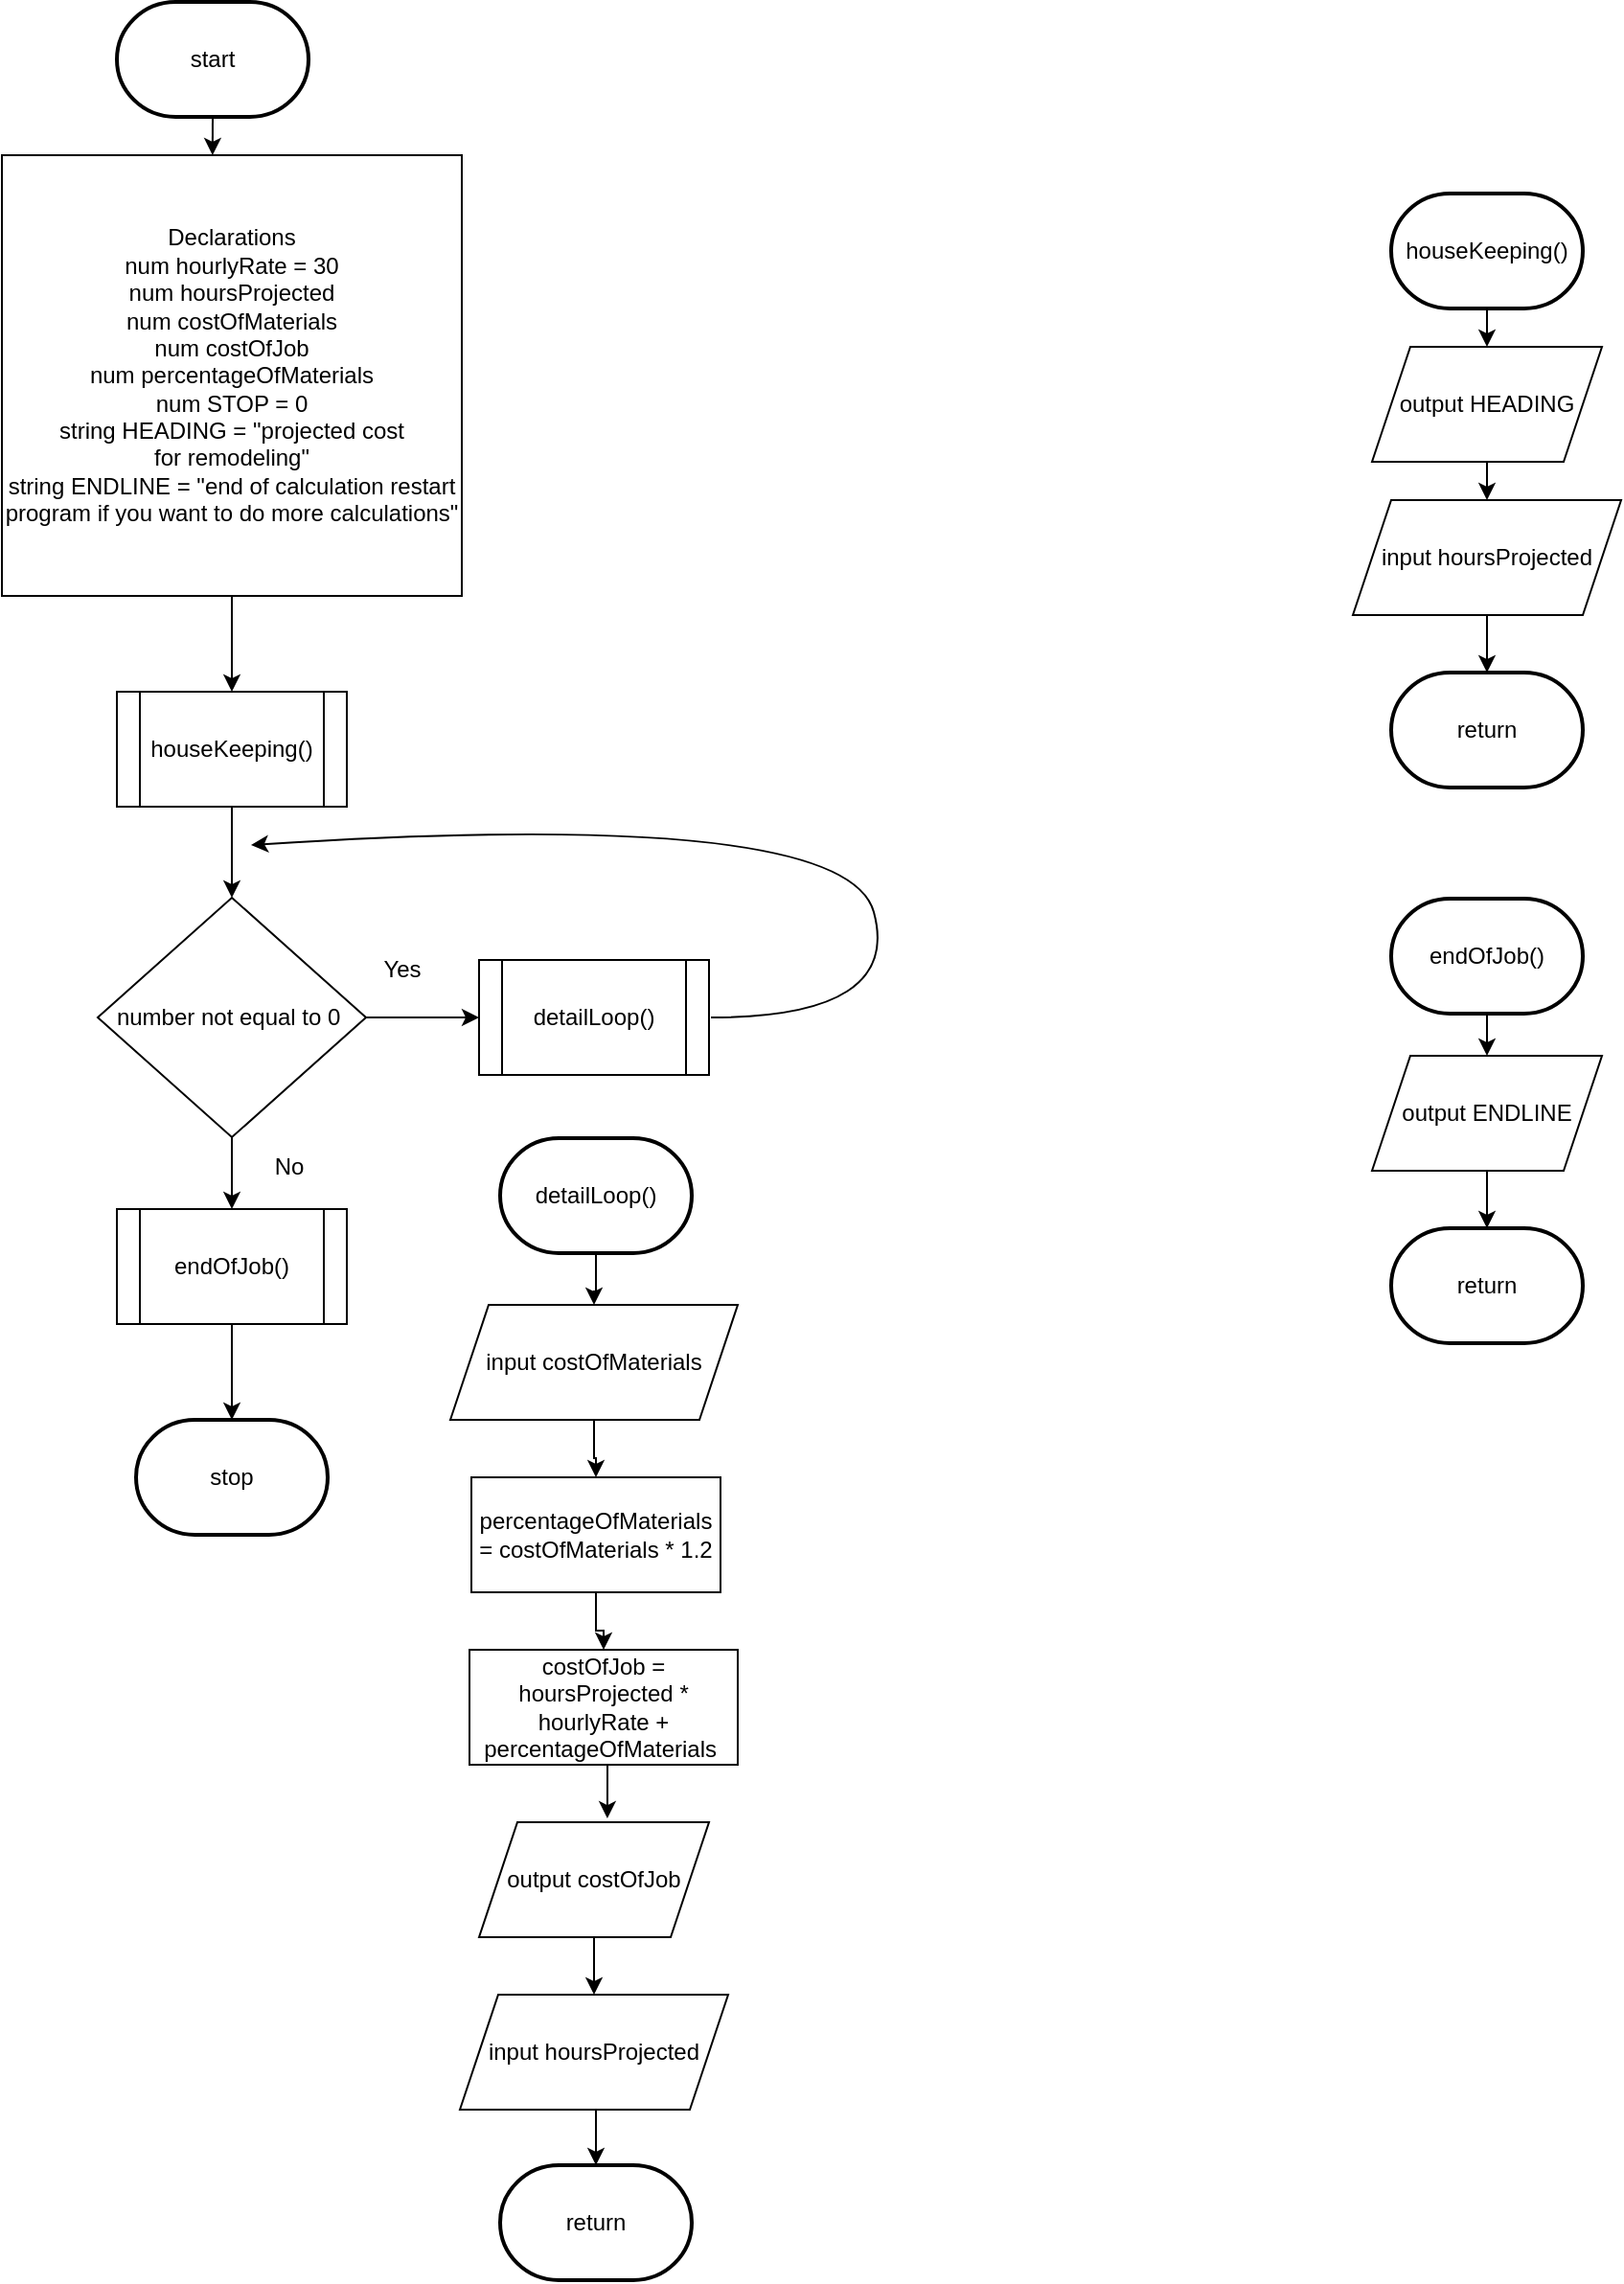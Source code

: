 <mxfile version="26.0.4">
  <diagram id="C5RBs43oDa-KdzZeNtuy" name="Page-1">
    <mxGraphModel dx="1434" dy="844" grid="1" gridSize="10" guides="1" tooltips="1" connect="1" arrows="1" fold="1" page="1" pageScale="1" pageWidth="827" pageHeight="1169" math="0" shadow="0">
      <root>
        <mxCell id="WIyWlLk6GJQsqaUBKTNV-0" />
        <mxCell id="WIyWlLk6GJQsqaUBKTNV-1" parent="WIyWlLk6GJQsqaUBKTNV-0" />
        <mxCell id="7OQRVRhavZz69PWNACkl-0" value="start" style="strokeWidth=2;html=1;shape=mxgraph.flowchart.terminator;whiteSpace=wrap;" vertex="1" parent="WIyWlLk6GJQsqaUBKTNV-1">
          <mxGeometry x="90" y="40" width="100" height="60" as="geometry" />
        </mxCell>
        <mxCell id="7OQRVRhavZz69PWNACkl-23" style="edgeStyle=orthogonalEdgeStyle;rounded=0;orthogonalLoop=1;jettySize=auto;html=1;entryX=0.5;entryY=0;entryDx=0;entryDy=0;" edge="1" parent="WIyWlLk6GJQsqaUBKTNV-1" source="7OQRVRhavZz69PWNACkl-1" target="7OQRVRhavZz69PWNACkl-7">
          <mxGeometry relative="1" as="geometry" />
        </mxCell>
        <mxCell id="7OQRVRhavZz69PWNACkl-1" value="Declarations&lt;div&gt;num hourlyRate = 30&lt;/div&gt;&lt;div&gt;num hoursProjected&lt;/div&gt;&lt;div&gt;num costOfMaterials&lt;/div&gt;&lt;div&gt;num costOfJob&lt;/div&gt;&lt;div&gt;num percentageOfMaterials&lt;/div&gt;&lt;div&gt;num STOP = 0&lt;/div&gt;&lt;div&gt;string HEADING = &quot;projected cost for&lt;span style=&quot;background-color: transparent; color: light-dark(rgb(0, 0, 0), rgb(255, 255, 255));&quot;&gt;&amp;nbsp;remodeling&quot;&lt;/span&gt;&lt;/div&gt;&lt;div&gt;&lt;span style=&quot;background-color: transparent; color: light-dark(rgb(0, 0, 0), rgb(255, 255, 255));&quot;&gt;string ENDLINE = &quot;end of calculation restart program if you want to do more calculations&quot;&lt;/span&gt;&lt;/div&gt;" style="rounded=0;whiteSpace=wrap;html=1;" vertex="1" parent="WIyWlLk6GJQsqaUBKTNV-1">
          <mxGeometry x="30" y="120" width="240" height="230" as="geometry" />
        </mxCell>
        <mxCell id="7OQRVRhavZz69PWNACkl-2" value="input hoursProjected" style="shape=parallelogram;perimeter=parallelogramPerimeter;whiteSpace=wrap;html=1;fixedSize=1;" vertex="1" parent="WIyWlLk6GJQsqaUBKTNV-1">
          <mxGeometry x="735" y="300" width="140" height="60" as="geometry" />
        </mxCell>
        <mxCell id="7OQRVRhavZz69PWNACkl-30" style="edgeStyle=orthogonalEdgeStyle;rounded=0;orthogonalLoop=1;jettySize=auto;html=1;" edge="1" parent="WIyWlLk6GJQsqaUBKTNV-1" source="7OQRVRhavZz69PWNACkl-3" target="7OQRVRhavZz69PWNACkl-4">
          <mxGeometry relative="1" as="geometry" />
        </mxCell>
        <mxCell id="7OQRVRhavZz69PWNACkl-3" value="input costOfMaterials" style="shape=parallelogram;perimeter=parallelogramPerimeter;whiteSpace=wrap;html=1;fixedSize=1;" vertex="1" parent="WIyWlLk6GJQsqaUBKTNV-1">
          <mxGeometry x="264" y="720" width="150" height="60" as="geometry" />
        </mxCell>
        <mxCell id="7OQRVRhavZz69PWNACkl-31" style="edgeStyle=orthogonalEdgeStyle;rounded=0;orthogonalLoop=1;jettySize=auto;html=1;entryX=0.5;entryY=0;entryDx=0;entryDy=0;" edge="1" parent="WIyWlLk6GJQsqaUBKTNV-1" source="7OQRVRhavZz69PWNACkl-4" target="7OQRVRhavZz69PWNACkl-5">
          <mxGeometry relative="1" as="geometry" />
        </mxCell>
        <mxCell id="7OQRVRhavZz69PWNACkl-4" value="percentageOfMaterials = costOfMaterials * 1.2" style="rounded=0;whiteSpace=wrap;html=1;" vertex="1" parent="WIyWlLk6GJQsqaUBKTNV-1">
          <mxGeometry x="275" y="810" width="130" height="60" as="geometry" />
        </mxCell>
        <mxCell id="7OQRVRhavZz69PWNACkl-5" value="costOfJob = hoursProjected * hourlyRate + percentageOfMaterials&amp;nbsp;" style="rounded=0;whiteSpace=wrap;html=1;" vertex="1" parent="WIyWlLk6GJQsqaUBKTNV-1">
          <mxGeometry x="274" y="900" width="140" height="60" as="geometry" />
        </mxCell>
        <mxCell id="7OQRVRhavZz69PWNACkl-33" style="edgeStyle=orthogonalEdgeStyle;rounded=0;orthogonalLoop=1;jettySize=auto;html=1;exitX=0.5;exitY=1;exitDx=0;exitDy=0;entryX=0.5;entryY=0;entryDx=0;entryDy=0;" edge="1" parent="WIyWlLk6GJQsqaUBKTNV-1" source="7OQRVRhavZz69PWNACkl-6" target="7OQRVRhavZz69PWNACkl-15">
          <mxGeometry relative="1" as="geometry" />
        </mxCell>
        <mxCell id="7OQRVRhavZz69PWNACkl-6" value="output costOfJob" style="shape=parallelogram;perimeter=parallelogramPerimeter;whiteSpace=wrap;html=1;fixedSize=1;" vertex="1" parent="WIyWlLk6GJQsqaUBKTNV-1">
          <mxGeometry x="279" y="990" width="120" height="60" as="geometry" />
        </mxCell>
        <mxCell id="7OQRVRhavZz69PWNACkl-24" style="edgeStyle=orthogonalEdgeStyle;rounded=0;orthogonalLoop=1;jettySize=auto;html=1;entryX=0.5;entryY=0;entryDx=0;entryDy=0;" edge="1" parent="WIyWlLk6GJQsqaUBKTNV-1" source="7OQRVRhavZz69PWNACkl-7" target="7OQRVRhavZz69PWNACkl-8">
          <mxGeometry relative="1" as="geometry" />
        </mxCell>
        <mxCell id="7OQRVRhavZz69PWNACkl-7" value="houseKeeping()" style="shape=process;whiteSpace=wrap;html=1;backgroundOutline=1;" vertex="1" parent="WIyWlLk6GJQsqaUBKTNV-1">
          <mxGeometry x="90" y="400" width="120" height="60" as="geometry" />
        </mxCell>
        <mxCell id="7OQRVRhavZz69PWNACkl-25" style="edgeStyle=orthogonalEdgeStyle;rounded=0;orthogonalLoop=1;jettySize=auto;html=1;exitX=0.5;exitY=1;exitDx=0;exitDy=0;entryX=0.5;entryY=0;entryDx=0;entryDy=0;" edge="1" parent="WIyWlLk6GJQsqaUBKTNV-1" source="7OQRVRhavZz69PWNACkl-8" target="7OQRVRhavZz69PWNACkl-9">
          <mxGeometry relative="1" as="geometry" />
        </mxCell>
        <mxCell id="7OQRVRhavZz69PWNACkl-27" style="edgeStyle=orthogonalEdgeStyle;rounded=0;orthogonalLoop=1;jettySize=auto;html=1;entryX=0;entryY=0.5;entryDx=0;entryDy=0;" edge="1" parent="WIyWlLk6GJQsqaUBKTNV-1" source="7OQRVRhavZz69PWNACkl-8" target="7OQRVRhavZz69PWNACkl-10">
          <mxGeometry relative="1" as="geometry" />
        </mxCell>
        <mxCell id="7OQRVRhavZz69PWNACkl-8" value="number not equal to 0&amp;nbsp;" style="rhombus;whiteSpace=wrap;html=1;" vertex="1" parent="WIyWlLk6GJQsqaUBKTNV-1">
          <mxGeometry x="80" y="507.5" width="140" height="125" as="geometry" />
        </mxCell>
        <mxCell id="7OQRVRhavZz69PWNACkl-9" value="endOfJob()" style="shape=process;whiteSpace=wrap;html=1;backgroundOutline=1;" vertex="1" parent="WIyWlLk6GJQsqaUBKTNV-1">
          <mxGeometry x="90" y="670" width="120" height="60" as="geometry" />
        </mxCell>
        <mxCell id="7OQRVRhavZz69PWNACkl-10" value="detailLoop()" style="shape=process;whiteSpace=wrap;html=1;backgroundOutline=1;" vertex="1" parent="WIyWlLk6GJQsqaUBKTNV-1">
          <mxGeometry x="279" y="540" width="120" height="60" as="geometry" />
        </mxCell>
        <mxCell id="7OQRVRhavZz69PWNACkl-11" value="stop" style="strokeWidth=2;html=1;shape=mxgraph.flowchart.terminator;whiteSpace=wrap;" vertex="1" parent="WIyWlLk6GJQsqaUBKTNV-1">
          <mxGeometry x="100" y="780" width="100" height="60" as="geometry" />
        </mxCell>
        <mxCell id="7OQRVRhavZz69PWNACkl-35" style="edgeStyle=orthogonalEdgeStyle;rounded=0;orthogonalLoop=1;jettySize=auto;html=1;exitX=0.5;exitY=1;exitDx=0;exitDy=0;exitPerimeter=0;entryX=0.5;entryY=0;entryDx=0;entryDy=0;" edge="1" parent="WIyWlLk6GJQsqaUBKTNV-1" source="7OQRVRhavZz69PWNACkl-12" target="7OQRVRhavZz69PWNACkl-18">
          <mxGeometry relative="1" as="geometry" />
        </mxCell>
        <mxCell id="7OQRVRhavZz69PWNACkl-12" value="houseKeeping()" style="strokeWidth=2;html=1;shape=mxgraph.flowchart.terminator;whiteSpace=wrap;" vertex="1" parent="WIyWlLk6GJQsqaUBKTNV-1">
          <mxGeometry x="755" y="140" width="100" height="60" as="geometry" />
        </mxCell>
        <mxCell id="7OQRVRhavZz69PWNACkl-13" value="return" style="strokeWidth=2;html=1;shape=mxgraph.flowchart.terminator;whiteSpace=wrap;" vertex="1" parent="WIyWlLk6GJQsqaUBKTNV-1">
          <mxGeometry x="755" y="390" width="100" height="60" as="geometry" />
        </mxCell>
        <mxCell id="7OQRVRhavZz69PWNACkl-29" style="edgeStyle=orthogonalEdgeStyle;rounded=0;orthogonalLoop=1;jettySize=auto;html=1;entryX=0.5;entryY=0;entryDx=0;entryDy=0;" edge="1" parent="WIyWlLk6GJQsqaUBKTNV-1" source="7OQRVRhavZz69PWNACkl-14" target="7OQRVRhavZz69PWNACkl-3">
          <mxGeometry relative="1" as="geometry" />
        </mxCell>
        <mxCell id="7OQRVRhavZz69PWNACkl-14" value="detailLoop()" style="strokeWidth=2;html=1;shape=mxgraph.flowchart.terminator;whiteSpace=wrap;" vertex="1" parent="WIyWlLk6GJQsqaUBKTNV-1">
          <mxGeometry x="290" y="633" width="100" height="60" as="geometry" />
        </mxCell>
        <mxCell id="7OQRVRhavZz69PWNACkl-15" value="input hoursProjected" style="shape=parallelogram;perimeter=parallelogramPerimeter;whiteSpace=wrap;html=1;fixedSize=1;" vertex="1" parent="WIyWlLk6GJQsqaUBKTNV-1">
          <mxGeometry x="269" y="1080" width="140" height="60" as="geometry" />
        </mxCell>
        <mxCell id="7OQRVRhavZz69PWNACkl-16" value="return" style="strokeWidth=2;html=1;shape=mxgraph.flowchart.terminator;whiteSpace=wrap;" vertex="1" parent="WIyWlLk6GJQsqaUBKTNV-1">
          <mxGeometry x="290" y="1169" width="100" height="60" as="geometry" />
        </mxCell>
        <mxCell id="7OQRVRhavZz69PWNACkl-38" style="edgeStyle=orthogonalEdgeStyle;rounded=0;orthogonalLoop=1;jettySize=auto;html=1;" edge="1" parent="WIyWlLk6GJQsqaUBKTNV-1" source="7OQRVRhavZz69PWNACkl-17" target="7OQRVRhavZz69PWNACkl-19">
          <mxGeometry relative="1" as="geometry" />
        </mxCell>
        <mxCell id="7OQRVRhavZz69PWNACkl-17" value="endOfJob()" style="strokeWidth=2;html=1;shape=mxgraph.flowchart.terminator;whiteSpace=wrap;" vertex="1" parent="WIyWlLk6GJQsqaUBKTNV-1">
          <mxGeometry x="755" y="508" width="100" height="60" as="geometry" />
        </mxCell>
        <mxCell id="7OQRVRhavZz69PWNACkl-36" style="edgeStyle=orthogonalEdgeStyle;rounded=0;orthogonalLoop=1;jettySize=auto;html=1;exitX=0.5;exitY=1;exitDx=0;exitDy=0;entryX=0.5;entryY=0;entryDx=0;entryDy=0;" edge="1" parent="WIyWlLk6GJQsqaUBKTNV-1" source="7OQRVRhavZz69PWNACkl-18" target="7OQRVRhavZz69PWNACkl-2">
          <mxGeometry relative="1" as="geometry" />
        </mxCell>
        <mxCell id="7OQRVRhavZz69PWNACkl-18" value="output HEADING" style="shape=parallelogram;perimeter=parallelogramPerimeter;whiteSpace=wrap;html=1;fixedSize=1;" vertex="1" parent="WIyWlLk6GJQsqaUBKTNV-1">
          <mxGeometry x="745" y="220" width="120" height="60" as="geometry" />
        </mxCell>
        <mxCell id="7OQRVRhavZz69PWNACkl-19" value="output ENDLINE" style="shape=parallelogram;perimeter=parallelogramPerimeter;whiteSpace=wrap;html=1;fixedSize=1;" vertex="1" parent="WIyWlLk6GJQsqaUBKTNV-1">
          <mxGeometry x="745" y="590" width="120" height="60" as="geometry" />
        </mxCell>
        <mxCell id="7OQRVRhavZz69PWNACkl-20" value="return" style="strokeWidth=2;html=1;shape=mxgraph.flowchart.terminator;whiteSpace=wrap;" vertex="1" parent="WIyWlLk6GJQsqaUBKTNV-1">
          <mxGeometry x="755" y="680" width="100" height="60" as="geometry" />
        </mxCell>
        <mxCell id="7OQRVRhavZz69PWNACkl-22" style="edgeStyle=orthogonalEdgeStyle;rounded=0;orthogonalLoop=1;jettySize=auto;html=1;exitX=0.5;exitY=1;exitDx=0;exitDy=0;exitPerimeter=0;entryX=0.458;entryY=0;entryDx=0;entryDy=0;entryPerimeter=0;" edge="1" parent="WIyWlLk6GJQsqaUBKTNV-1" source="7OQRVRhavZz69PWNACkl-0" target="7OQRVRhavZz69PWNACkl-1">
          <mxGeometry relative="1" as="geometry" />
        </mxCell>
        <mxCell id="7OQRVRhavZz69PWNACkl-26" style="edgeStyle=orthogonalEdgeStyle;rounded=0;orthogonalLoop=1;jettySize=auto;html=1;entryX=0.5;entryY=0;entryDx=0;entryDy=0;entryPerimeter=0;" edge="1" parent="WIyWlLk6GJQsqaUBKTNV-1" source="7OQRVRhavZz69PWNACkl-9" target="7OQRVRhavZz69PWNACkl-11">
          <mxGeometry relative="1" as="geometry" />
        </mxCell>
        <mxCell id="7OQRVRhavZz69PWNACkl-28" value="" style="curved=1;endArrow=classic;html=1;rounded=0;" edge="1" parent="WIyWlLk6GJQsqaUBKTNV-1">
          <mxGeometry width="50" height="50" relative="1" as="geometry">
            <mxPoint x="400" y="570" as="sourcePoint" />
            <mxPoint x="160" y="480" as="targetPoint" />
            <Array as="points">
              <mxPoint x="500" y="570" />
              <mxPoint x="470" y="460" />
            </Array>
          </mxGeometry>
        </mxCell>
        <mxCell id="7OQRVRhavZz69PWNACkl-32" style="edgeStyle=orthogonalEdgeStyle;rounded=0;orthogonalLoop=1;jettySize=auto;html=1;exitX=0.5;exitY=1;exitDx=0;exitDy=0;entryX=0.558;entryY=-0.033;entryDx=0;entryDy=0;entryPerimeter=0;" edge="1" parent="WIyWlLk6GJQsqaUBKTNV-1" source="7OQRVRhavZz69PWNACkl-5" target="7OQRVRhavZz69PWNACkl-6">
          <mxGeometry relative="1" as="geometry" />
        </mxCell>
        <mxCell id="7OQRVRhavZz69PWNACkl-34" style="edgeStyle=orthogonalEdgeStyle;rounded=0;orthogonalLoop=1;jettySize=auto;html=1;exitX=0.5;exitY=1;exitDx=0;exitDy=0;entryX=0.5;entryY=0;entryDx=0;entryDy=0;entryPerimeter=0;" edge="1" parent="WIyWlLk6GJQsqaUBKTNV-1" source="7OQRVRhavZz69PWNACkl-15" target="7OQRVRhavZz69PWNACkl-16">
          <mxGeometry relative="1" as="geometry" />
        </mxCell>
        <mxCell id="7OQRVRhavZz69PWNACkl-37" style="edgeStyle=orthogonalEdgeStyle;rounded=0;orthogonalLoop=1;jettySize=auto;html=1;exitX=0.5;exitY=1;exitDx=0;exitDy=0;entryX=0.5;entryY=0;entryDx=0;entryDy=0;entryPerimeter=0;" edge="1" parent="WIyWlLk6GJQsqaUBKTNV-1" source="7OQRVRhavZz69PWNACkl-2" target="7OQRVRhavZz69PWNACkl-13">
          <mxGeometry relative="1" as="geometry" />
        </mxCell>
        <mxCell id="7OQRVRhavZz69PWNACkl-39" style="edgeStyle=orthogonalEdgeStyle;rounded=0;orthogonalLoop=1;jettySize=auto;html=1;entryX=0.5;entryY=0;entryDx=0;entryDy=0;entryPerimeter=0;" edge="1" parent="WIyWlLk6GJQsqaUBKTNV-1" source="7OQRVRhavZz69PWNACkl-19" target="7OQRVRhavZz69PWNACkl-20">
          <mxGeometry relative="1" as="geometry" />
        </mxCell>
        <mxCell id="7OQRVRhavZz69PWNACkl-40" value="No" style="text;html=1;align=center;verticalAlign=middle;whiteSpace=wrap;rounded=0;" vertex="1" parent="WIyWlLk6GJQsqaUBKTNV-1">
          <mxGeometry x="150" y="632.5" width="60" height="30" as="geometry" />
        </mxCell>
        <mxCell id="7OQRVRhavZz69PWNACkl-41" value="Yes" style="text;html=1;align=center;verticalAlign=middle;whiteSpace=wrap;rounded=0;" vertex="1" parent="WIyWlLk6GJQsqaUBKTNV-1">
          <mxGeometry x="209" y="530" width="60" height="30" as="geometry" />
        </mxCell>
      </root>
    </mxGraphModel>
  </diagram>
</mxfile>
